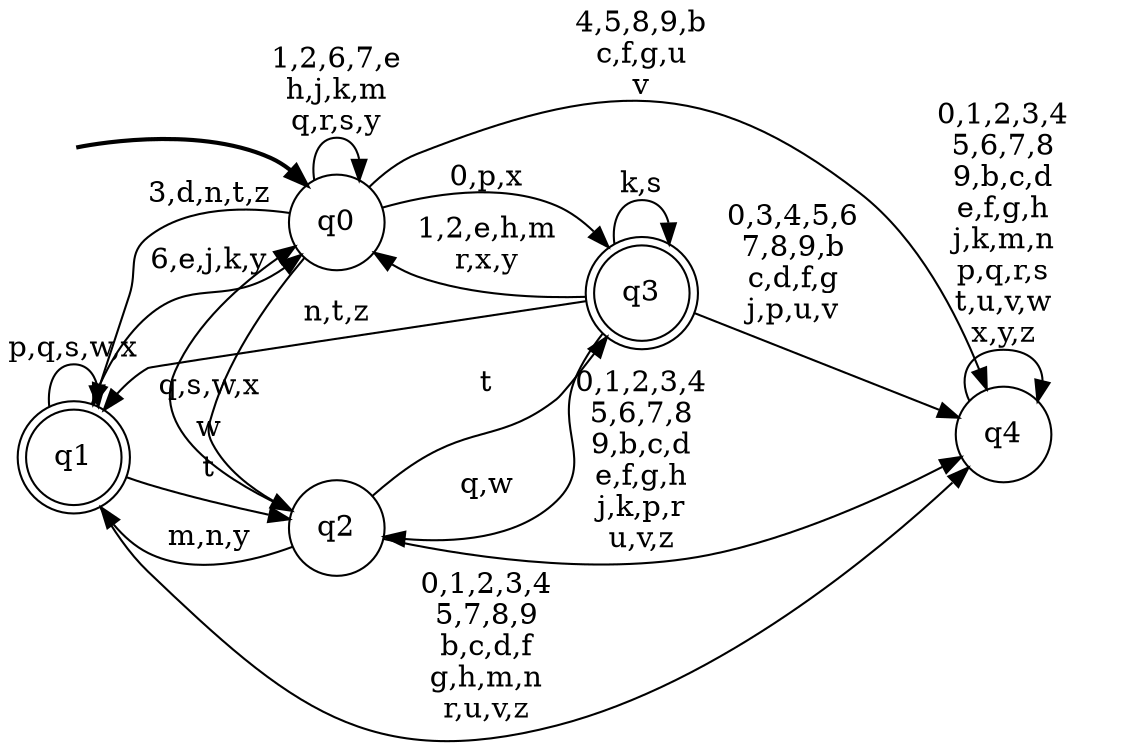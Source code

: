 digraph BlueStarA {
__start0 [style = invis, shape = none, label = "", width = 0, height = 0];

rankdir=LR;
size="8,5";

s0 [style="filled", color="black", fillcolor="white" shape="circle", label="q0"];
s1 [style="rounded,filled", color="black", fillcolor="white" shape="doublecircle", label="q1"];
s2 [style="filled", color="black", fillcolor="white" shape="circle", label="q2"];
s3 [style="rounded,filled", color="black", fillcolor="white" shape="doublecircle", label="q3"];
s4 [style="filled", color="black", fillcolor="white" shape="circle", label="q4"];
subgraph cluster_main { 
	graph [pad=".75", ranksep="0.15", nodesep="0.15"];
	 style=invis; 
	__start0 -> s0 [penwidth=2];
}
s0 -> s0 [label="1,2,6,7,e\nh,j,k,m\nq,r,s,y"];
s0 -> s1 [label="3,d,n,t,z"];
s0 -> s2 [label="w"];
s0 -> s3 [label="0,p,x"];
s0 -> s4 [label="4,5,8,9,b\nc,f,g,u\nv"];
s1 -> s0 [label="6,e,j,k,y"];
s1 -> s1 [label="p,q,s,w,x"];
s1 -> s2 [label="t"];
s1 -> s4 [label="0,1,2,3,4\n5,7,8,9\nb,c,d,f\ng,h,m,n\nr,u,v,z"];
s2 -> s0 [label="q,s,w,x"];
s2 -> s1 [label="m,n,y"];
s2 -> s3 [label="t"];
s2 -> s4 [label="0,1,2,3,4\n5,6,7,8\n9,b,c,d\ne,f,g,h\nj,k,p,r\nu,v,z"];
s3 -> s0 [label="1,2,e,h,m\nr,x,y"];
s3 -> s1 [label="n,t,z"];
s3 -> s2 [label="q,w"];
s3 -> s3 [label="k,s"];
s3 -> s4 [label="0,3,4,5,6\n7,8,9,b\nc,d,f,g\nj,p,u,v"];
s4 -> s4 [label="0,1,2,3,4\n5,6,7,8\n9,b,c,d\ne,f,g,h\nj,k,m,n\np,q,r,s\nt,u,v,w\nx,y,z"];

}